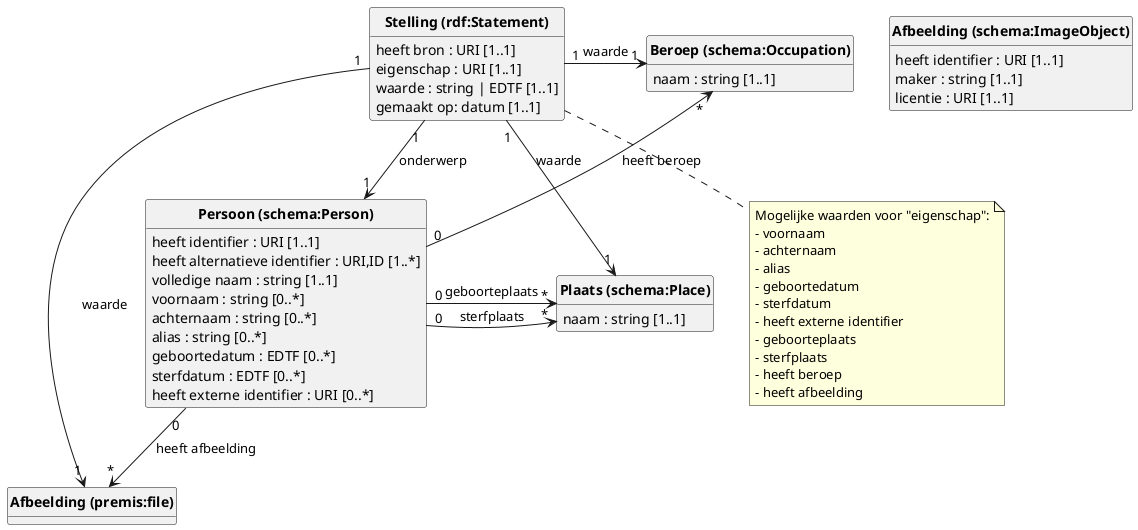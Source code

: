 @startuml
class "<b>Persoon (schema:Person)</b>" {
    heeft identifier : URI [1..1]
    heeft alternatieve identifier : URI,ID [1..*]
    volledige naam : string [1..1]
    voornaam : string [0..*]
    achternaam : string [0..*]
    alias : string [0..*]
    geboortedatum : EDTF [0..*]
    sterfdatum : EDTF [0..*]
    heeft externe identifier : URI [0..*]
}

class "<b>Plaats (schema:Place)</b>" {
    naam : string [1..1]
}

class "<b>Beroep (schema:Occupation)</b>" {
    naam : string [1..1]
}

class "<b>Afbeelding (schema:ImageObject)</b>" {
    heeft identifier : URI [1..1]
    maker : string [1..1]
    licentie : URI [1..1]  
}

"<b>Persoon (schema:Person)</b>" "0" -> "*" "<b>Plaats (schema:Place)</b>" : geboorteplaats
"<b>Persoon (schema:Person)</b>" "0" -> "*" "<b>Plaats (schema:Place)</b>" : sterfplaats
"<b>Beroep (schema:Occupation)</b>" "*" <-- "0" "<b>Persoon (schema:Person)</b>": heeft beroep
"<b>Persoon (schema:Person)</b>" "0" --> "*" "<b>Afbeelding (premis:file)</b>": heeft afbeelding

class "<b>Stelling (rdf:Statement)</b>"{
    heeft bron : URI [1..1]
    eigenschap : URI [1..1]
    waarde : string | EDTF [1..1]
    gemaakt op: datum [1..1]
}
note bottom of "<b>Stelling (rdf:Statement)</b>"
    Mogelijke waarden voor "eigenschap":
    - voornaam
    - achternaam
    - alias
    - geboortedatum
    - sterfdatum
    - heeft externe identifier
    - geboorteplaats
    - sterfplaats
    - heeft beroep
    - heeft afbeelding
end note

 

"<b>Stelling (rdf:Statement)</b>" "1" -> "1" "<b>Persoon (schema:Person)</b>" : onderwerp
"<b>Stelling (rdf:Statement)</b>" "1" -> "1" "<b>Plaats (schema:Place)</b>" : waarde
"<b>Stelling (rdf:Statement)</b>" "1" -> "1" "<b>Beroep (schema:Occupation)</b>": waarde
"<b>Stelling (rdf:Statement)</b>" "1" -> "1" "<b>Afbeelding (premis:file)</b>": waarde

hide circle
hide methods
@enduml